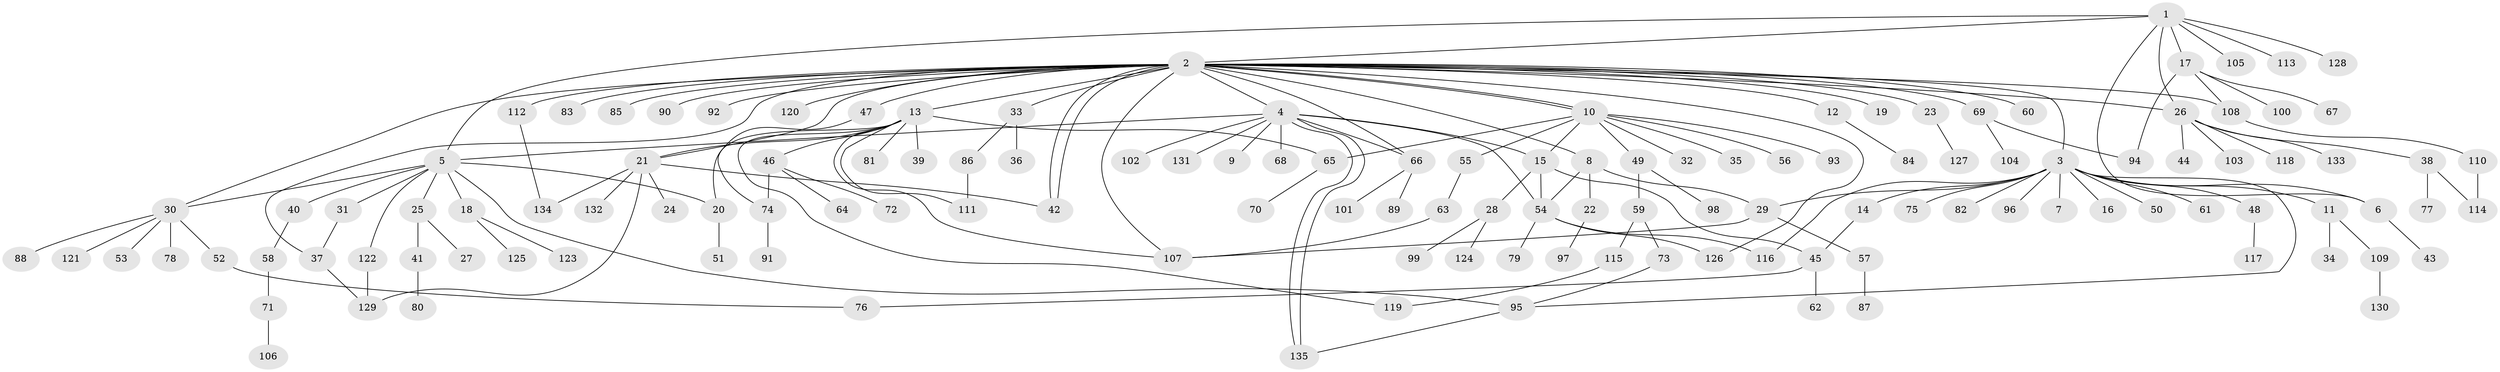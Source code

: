 // Generated by graph-tools (version 1.1) at 2025/49/03/09/25 03:49:53]
// undirected, 135 vertices, 170 edges
graph export_dot {
graph [start="1"]
  node [color=gray90,style=filled];
  1;
  2;
  3;
  4;
  5;
  6;
  7;
  8;
  9;
  10;
  11;
  12;
  13;
  14;
  15;
  16;
  17;
  18;
  19;
  20;
  21;
  22;
  23;
  24;
  25;
  26;
  27;
  28;
  29;
  30;
  31;
  32;
  33;
  34;
  35;
  36;
  37;
  38;
  39;
  40;
  41;
  42;
  43;
  44;
  45;
  46;
  47;
  48;
  49;
  50;
  51;
  52;
  53;
  54;
  55;
  56;
  57;
  58;
  59;
  60;
  61;
  62;
  63;
  64;
  65;
  66;
  67;
  68;
  69;
  70;
  71;
  72;
  73;
  74;
  75;
  76;
  77;
  78;
  79;
  80;
  81;
  82;
  83;
  84;
  85;
  86;
  87;
  88;
  89;
  90;
  91;
  92;
  93;
  94;
  95;
  96;
  97;
  98;
  99;
  100;
  101;
  102;
  103;
  104;
  105;
  106;
  107;
  108;
  109;
  110;
  111;
  112;
  113;
  114;
  115;
  116;
  117;
  118;
  119;
  120;
  121;
  122;
  123;
  124;
  125;
  126;
  127;
  128;
  129;
  130;
  131;
  132;
  133;
  134;
  135;
  1 -- 2;
  1 -- 5;
  1 -- 6;
  1 -- 17;
  1 -- 26;
  1 -- 105;
  1 -- 113;
  1 -- 128;
  2 -- 3;
  2 -- 4;
  2 -- 8;
  2 -- 10;
  2 -- 10;
  2 -- 12;
  2 -- 13;
  2 -- 19;
  2 -- 21;
  2 -- 23;
  2 -- 26;
  2 -- 30;
  2 -- 33;
  2 -- 37;
  2 -- 42;
  2 -- 42;
  2 -- 47;
  2 -- 60;
  2 -- 66;
  2 -- 69;
  2 -- 83;
  2 -- 85;
  2 -- 90;
  2 -- 92;
  2 -- 107;
  2 -- 108;
  2 -- 112;
  2 -- 120;
  2 -- 126;
  3 -- 6;
  3 -- 7;
  3 -- 11;
  3 -- 14;
  3 -- 16;
  3 -- 29;
  3 -- 48;
  3 -- 50;
  3 -- 61;
  3 -- 75;
  3 -- 82;
  3 -- 95;
  3 -- 96;
  3 -- 116;
  4 -- 5;
  4 -- 9;
  4 -- 15;
  4 -- 54;
  4 -- 66;
  4 -- 68;
  4 -- 102;
  4 -- 131;
  4 -- 135;
  4 -- 135;
  5 -- 18;
  5 -- 20;
  5 -- 25;
  5 -- 30;
  5 -- 31;
  5 -- 40;
  5 -- 95;
  5 -- 122;
  6 -- 43;
  8 -- 22;
  8 -- 29;
  8 -- 54;
  10 -- 15;
  10 -- 32;
  10 -- 35;
  10 -- 49;
  10 -- 55;
  10 -- 56;
  10 -- 65;
  10 -- 93;
  11 -- 34;
  11 -- 109;
  12 -- 84;
  13 -- 20;
  13 -- 21;
  13 -- 39;
  13 -- 46;
  13 -- 65;
  13 -- 81;
  13 -- 107;
  13 -- 111;
  13 -- 119;
  14 -- 45;
  15 -- 28;
  15 -- 45;
  15 -- 54;
  17 -- 67;
  17 -- 94;
  17 -- 100;
  17 -- 108;
  18 -- 123;
  18 -- 125;
  20 -- 51;
  21 -- 24;
  21 -- 42;
  21 -- 129;
  21 -- 132;
  21 -- 134;
  22 -- 97;
  23 -- 127;
  25 -- 27;
  25 -- 41;
  26 -- 38;
  26 -- 44;
  26 -- 103;
  26 -- 118;
  26 -- 133;
  28 -- 99;
  28 -- 124;
  29 -- 57;
  29 -- 107;
  30 -- 52;
  30 -- 53;
  30 -- 78;
  30 -- 88;
  30 -- 121;
  31 -- 37;
  33 -- 36;
  33 -- 86;
  37 -- 129;
  38 -- 77;
  38 -- 114;
  40 -- 58;
  41 -- 80;
  45 -- 62;
  45 -- 76;
  46 -- 64;
  46 -- 72;
  46 -- 74;
  47 -- 74;
  48 -- 117;
  49 -- 59;
  49 -- 98;
  52 -- 76;
  54 -- 79;
  54 -- 116;
  54 -- 126;
  55 -- 63;
  57 -- 87;
  58 -- 71;
  59 -- 73;
  59 -- 115;
  63 -- 107;
  65 -- 70;
  66 -- 89;
  66 -- 101;
  69 -- 94;
  69 -- 104;
  71 -- 106;
  73 -- 95;
  74 -- 91;
  86 -- 111;
  95 -- 135;
  108 -- 110;
  109 -- 130;
  110 -- 114;
  112 -- 134;
  115 -- 119;
  122 -- 129;
}
